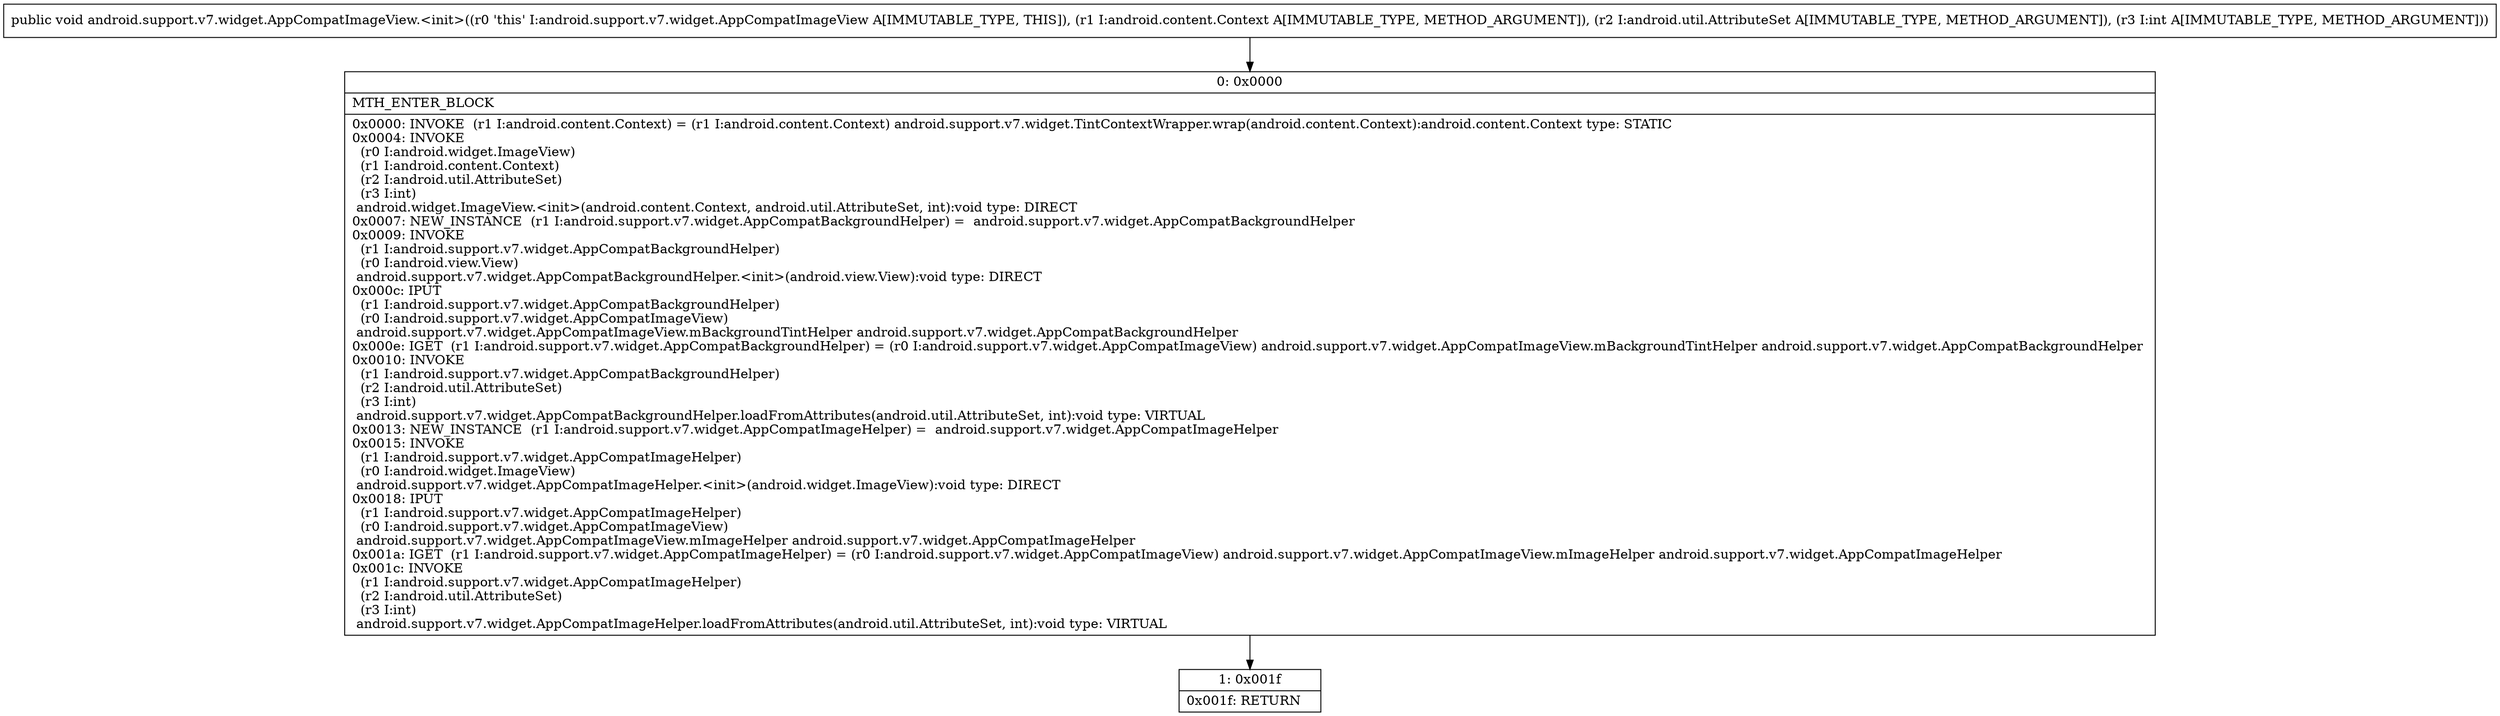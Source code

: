 digraph "CFG forandroid.support.v7.widget.AppCompatImageView.\<init\>(Landroid\/content\/Context;Landroid\/util\/AttributeSet;I)V" {
Node_0 [shape=record,label="{0\:\ 0x0000|MTH_ENTER_BLOCK\l|0x0000: INVOKE  (r1 I:android.content.Context) = (r1 I:android.content.Context) android.support.v7.widget.TintContextWrapper.wrap(android.content.Context):android.content.Context type: STATIC \l0x0004: INVOKE  \l  (r0 I:android.widget.ImageView)\l  (r1 I:android.content.Context)\l  (r2 I:android.util.AttributeSet)\l  (r3 I:int)\l android.widget.ImageView.\<init\>(android.content.Context, android.util.AttributeSet, int):void type: DIRECT \l0x0007: NEW_INSTANCE  (r1 I:android.support.v7.widget.AppCompatBackgroundHelper) =  android.support.v7.widget.AppCompatBackgroundHelper \l0x0009: INVOKE  \l  (r1 I:android.support.v7.widget.AppCompatBackgroundHelper)\l  (r0 I:android.view.View)\l android.support.v7.widget.AppCompatBackgroundHelper.\<init\>(android.view.View):void type: DIRECT \l0x000c: IPUT  \l  (r1 I:android.support.v7.widget.AppCompatBackgroundHelper)\l  (r0 I:android.support.v7.widget.AppCompatImageView)\l android.support.v7.widget.AppCompatImageView.mBackgroundTintHelper android.support.v7.widget.AppCompatBackgroundHelper \l0x000e: IGET  (r1 I:android.support.v7.widget.AppCompatBackgroundHelper) = (r0 I:android.support.v7.widget.AppCompatImageView) android.support.v7.widget.AppCompatImageView.mBackgroundTintHelper android.support.v7.widget.AppCompatBackgroundHelper \l0x0010: INVOKE  \l  (r1 I:android.support.v7.widget.AppCompatBackgroundHelper)\l  (r2 I:android.util.AttributeSet)\l  (r3 I:int)\l android.support.v7.widget.AppCompatBackgroundHelper.loadFromAttributes(android.util.AttributeSet, int):void type: VIRTUAL \l0x0013: NEW_INSTANCE  (r1 I:android.support.v7.widget.AppCompatImageHelper) =  android.support.v7.widget.AppCompatImageHelper \l0x0015: INVOKE  \l  (r1 I:android.support.v7.widget.AppCompatImageHelper)\l  (r0 I:android.widget.ImageView)\l android.support.v7.widget.AppCompatImageHelper.\<init\>(android.widget.ImageView):void type: DIRECT \l0x0018: IPUT  \l  (r1 I:android.support.v7.widget.AppCompatImageHelper)\l  (r0 I:android.support.v7.widget.AppCompatImageView)\l android.support.v7.widget.AppCompatImageView.mImageHelper android.support.v7.widget.AppCompatImageHelper \l0x001a: IGET  (r1 I:android.support.v7.widget.AppCompatImageHelper) = (r0 I:android.support.v7.widget.AppCompatImageView) android.support.v7.widget.AppCompatImageView.mImageHelper android.support.v7.widget.AppCompatImageHelper \l0x001c: INVOKE  \l  (r1 I:android.support.v7.widget.AppCompatImageHelper)\l  (r2 I:android.util.AttributeSet)\l  (r3 I:int)\l android.support.v7.widget.AppCompatImageHelper.loadFromAttributes(android.util.AttributeSet, int):void type: VIRTUAL \l}"];
Node_1 [shape=record,label="{1\:\ 0x001f|0x001f: RETURN   \l}"];
MethodNode[shape=record,label="{public void android.support.v7.widget.AppCompatImageView.\<init\>((r0 'this' I:android.support.v7.widget.AppCompatImageView A[IMMUTABLE_TYPE, THIS]), (r1 I:android.content.Context A[IMMUTABLE_TYPE, METHOD_ARGUMENT]), (r2 I:android.util.AttributeSet A[IMMUTABLE_TYPE, METHOD_ARGUMENT]), (r3 I:int A[IMMUTABLE_TYPE, METHOD_ARGUMENT])) }"];
MethodNode -> Node_0;
Node_0 -> Node_1;
}

